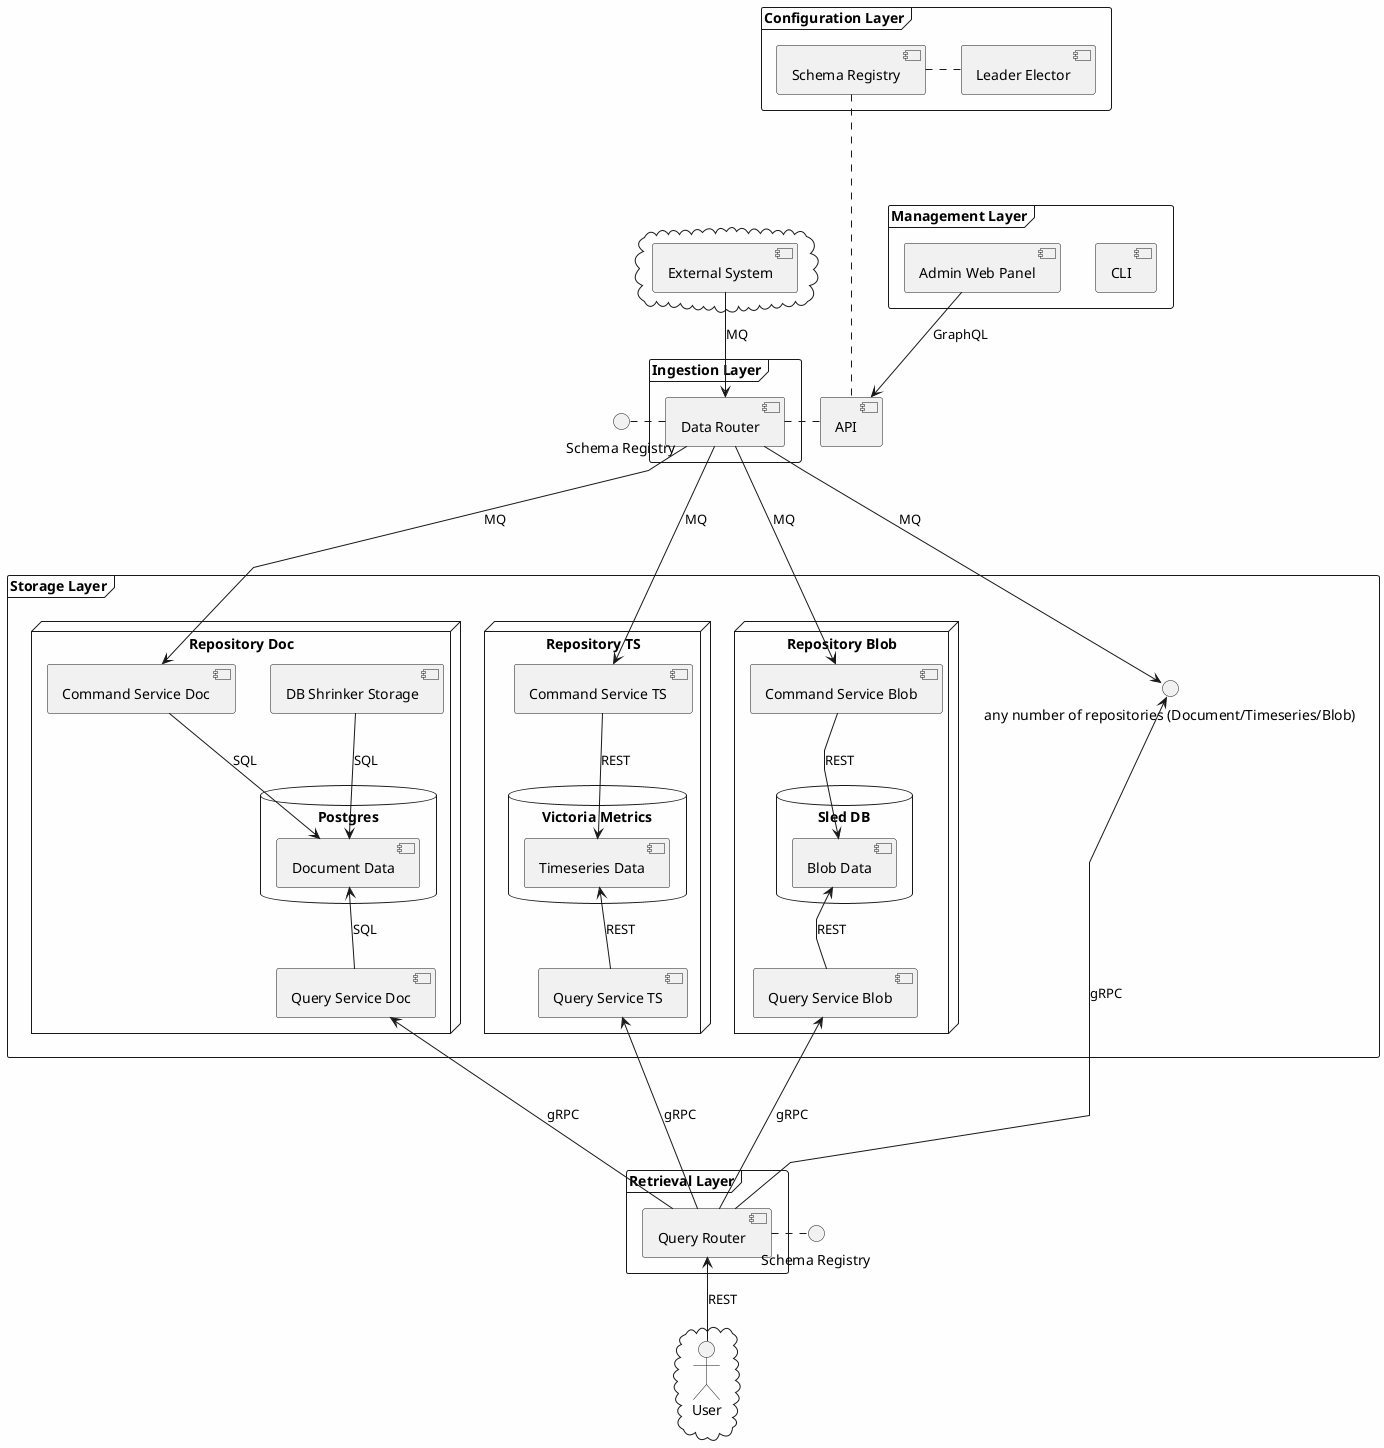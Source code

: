 @startuml
skinparam linetype polyline
skinparam backgroundColor #FEFEFE
skinparam transparent false

interface "Schema Registry" as SRDoc
interface "Schema Registry" as SRTS

cloud {
  [External System]
}

frame "Management Layer" {
    [CLI]
    [Admin Web Panel]
}

[API]

frame "Ingestion Layer" {
  API -left--. [Data Router]
  [Data Router] -left--. SRDoc
}

frame "Configuration Layer" {
  [Schema Registry] -down--. API
  [Leader Elector] -left--. [Schema Registry]
}

frame "Storage Layer" {
    node "Repository Doc" {
      [Command Service Doc]

      database "Postgres" {
        [Document Data]
      }

      [DB Shrinker Storage]

      [Query Service Doc]
    }

    node "Repository TS" {
      [Command Service TS]

      database "Victoria Metrics" {
        [Timeseries Data]
      }

      [Query Service TS]
    }

    node "Repository Blob" {
      [Command Service Blob]

      database "Sled DB" {
        [Blob Data]
      }

      [Query Service Blob]
    }


    () "any number of repositories (Document/Timeseries/Blob)" as ANY
}

frame "Retrieval Layer" {
  [Query Router] -right-. SRTS
}

cloud {
  actor User
}

[Admin Web Panel] -down-> [API] : GraphQL
[External System] -down-> [Data Router] : MQ
[Data Router] -down--> [Command Service Doc] : MQ
[Data Router] -down-> [Command Service TS] : MQ
[Data Router] -down--> [Command Service Blob] : MQ
[Data Router] -down-> ANY : MQ
[Command Service Doc] -down-> [Document Data] : SQL
[Command Service TS] -down-> [Timeseries Data] : REST
[Command Service Blob] -down-> [Blob Data] : REST
[DB Shrinker Storage] -down-> [Document Data] : SQL
[Query Service Doc] -up-> [Document Data] : SQL
[Query Service TS] -up-> [Timeseries Data] : REST
[Query Service Blob] -up-> [Blob Data] : REST
[Query Router] -up--> [Query Service Doc] : gRPC
[Query Router] -up-> [Query Service TS] : gRPC
[Query Router] -up--> [Query Service Blob] : gRPC
[Query Router] -up-> ANY : gRPC
User -up-> [Query Router] : REST
@enduml
